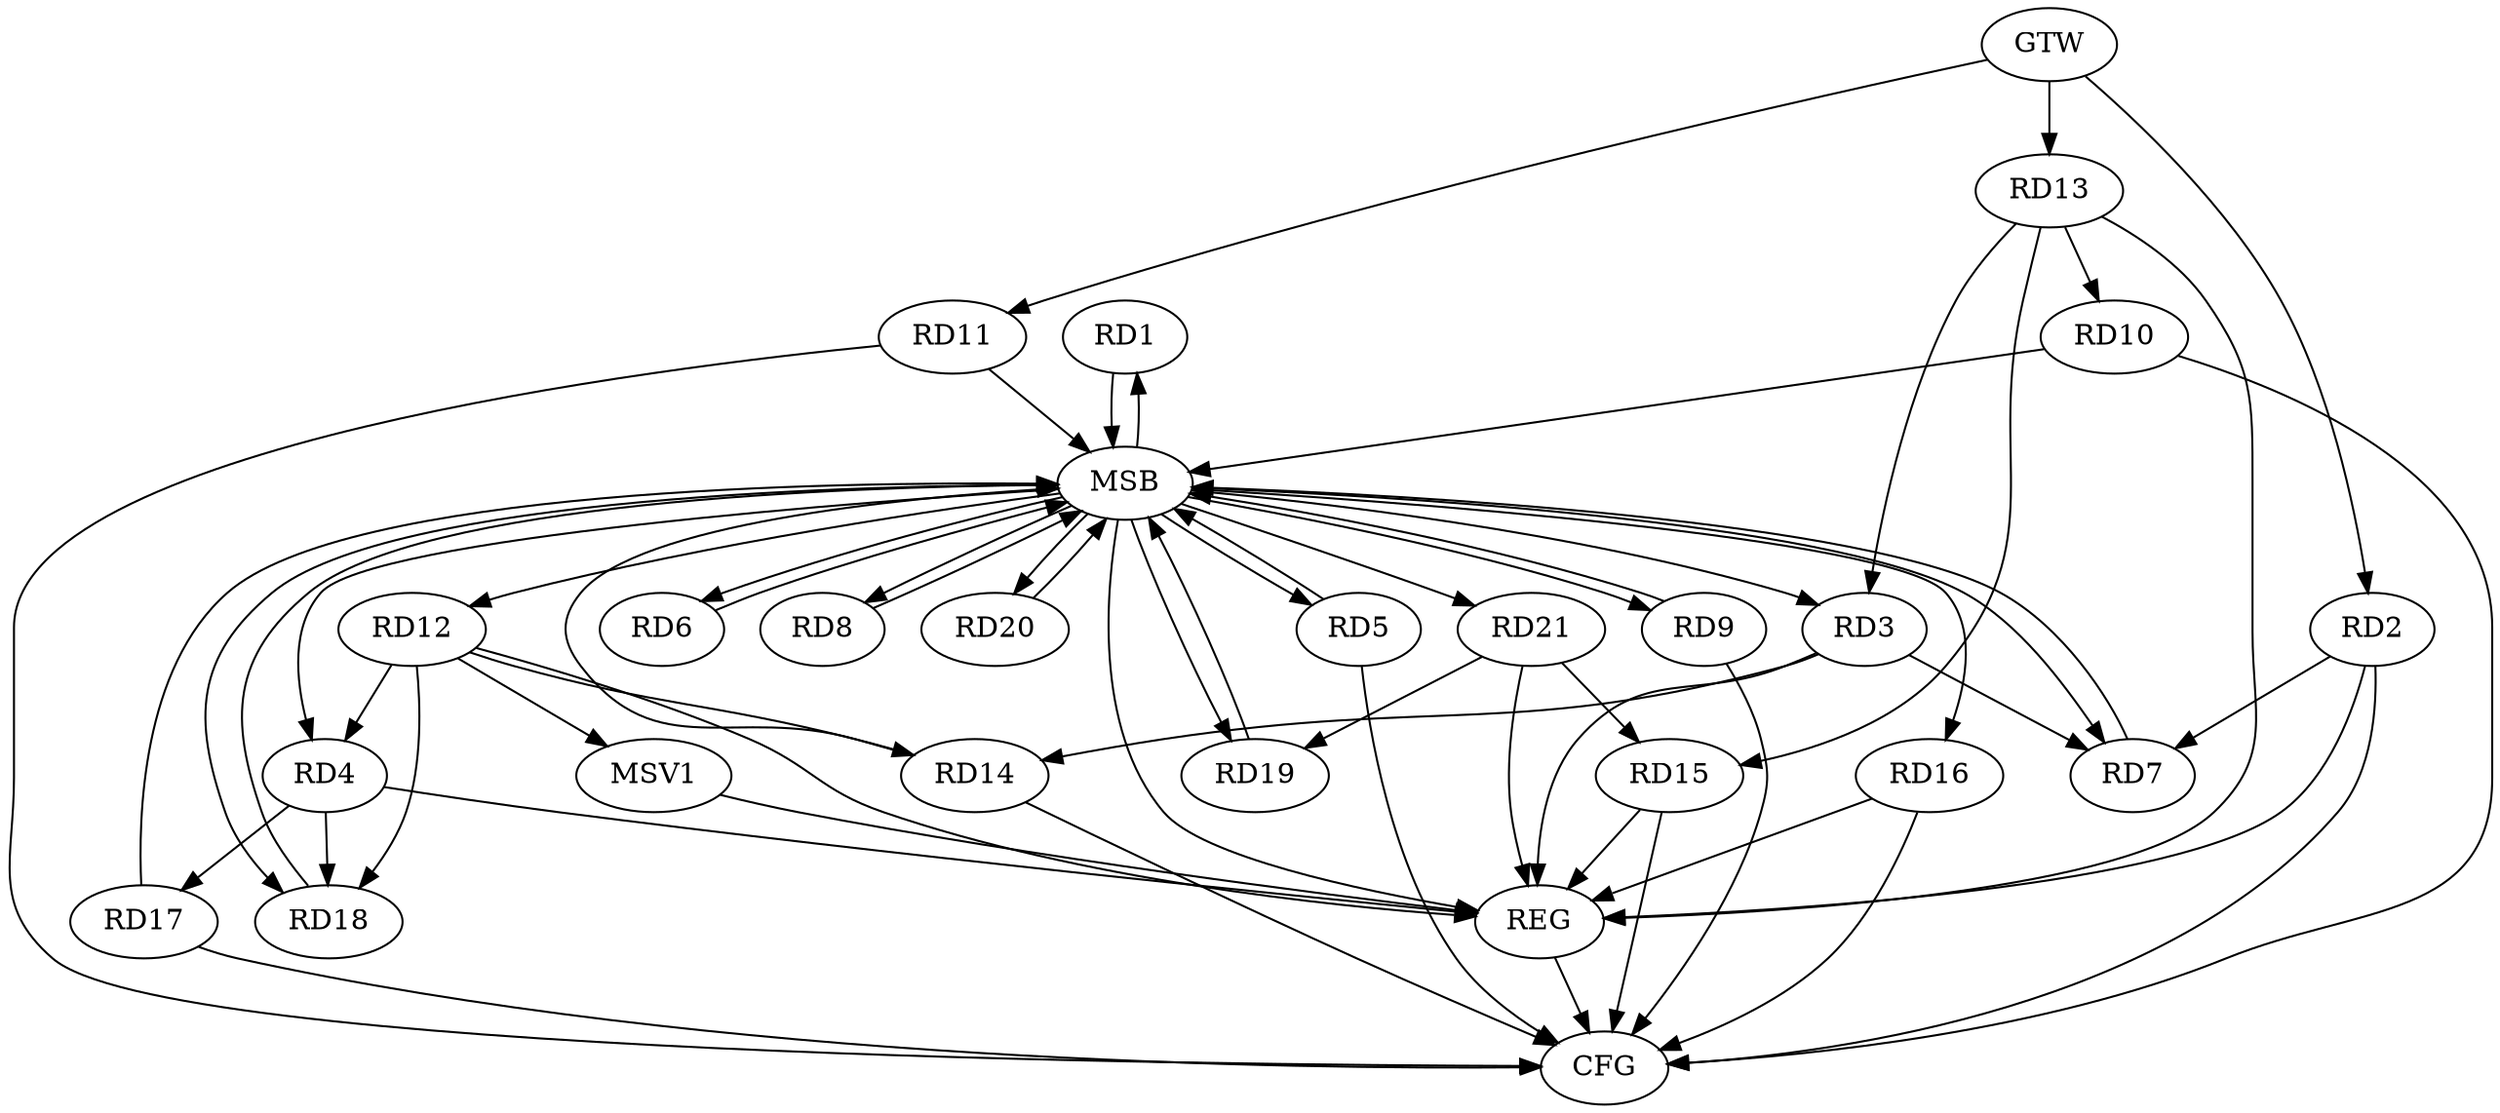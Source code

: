 strict digraph G {
  RD1 [ label="RD1" ];
  RD2 [ label="RD2" ];
  RD3 [ label="RD3" ];
  RD4 [ label="RD4" ];
  RD5 [ label="RD5" ];
  RD6 [ label="RD6" ];
  RD7 [ label="RD7" ];
  RD8 [ label="RD8" ];
  RD9 [ label="RD9" ];
  RD10 [ label="RD10" ];
  RD11 [ label="RD11" ];
  RD12 [ label="RD12" ];
  RD13 [ label="RD13" ];
  RD14 [ label="RD14" ];
  RD15 [ label="RD15" ];
  RD16 [ label="RD16" ];
  RD17 [ label="RD17" ];
  RD18 [ label="RD18" ];
  RD19 [ label="RD19" ];
  RD20 [ label="RD20" ];
  RD21 [ label="RD21" ];
  GTW [ label="GTW" ];
  REG [ label="REG" ];
  MSB [ label="MSB" ];
  CFG [ label="CFG" ];
  MSV1 [ label="MSV1" ];
  RD2 -> RD7;
  RD3 -> RD7;
  RD13 -> RD3;
  RD3 -> RD14;
  RD12 -> RD4;
  RD4 -> RD17;
  RD4 -> RD18;
  RD13 -> RD10;
  RD12 -> RD14;
  RD12 -> RD18;
  RD13 -> RD15;
  RD21 -> RD15;
  RD21 -> RD19;
  GTW -> RD2;
  GTW -> RD11;
  GTW -> RD13;
  RD2 -> REG;
  RD3 -> REG;
  RD4 -> REG;
  RD12 -> REG;
  RD13 -> REG;
  RD15 -> REG;
  RD16 -> REG;
  RD21 -> REG;
  RD1 -> MSB;
  MSB -> RD5;
  MSB -> RD21;
  MSB -> REG;
  RD5 -> MSB;
  MSB -> RD6;
  MSB -> RD8;
  MSB -> RD20;
  RD6 -> MSB;
  MSB -> RD1;
  RD7 -> MSB;
  RD8 -> MSB;
  RD9 -> MSB;
  MSB -> RD7;
  RD10 -> MSB;
  MSB -> RD3;
  MSB -> RD9;
  RD11 -> MSB;
  MSB -> RD12;
  MSB -> RD16;
  RD14 -> MSB;
  MSB -> RD4;
  RD17 -> MSB;
  MSB -> RD18;
  RD18 -> MSB;
  RD19 -> MSB;
  RD20 -> MSB;
  MSB -> RD19;
  RD16 -> CFG;
  RD11 -> CFG;
  RD9 -> CFG;
  RD10 -> CFG;
  RD14 -> CFG;
  RD2 -> CFG;
  RD17 -> CFG;
  RD5 -> CFG;
  RD15 -> CFG;
  REG -> CFG;
  RD12 -> MSV1;
  MSV1 -> REG;
}
